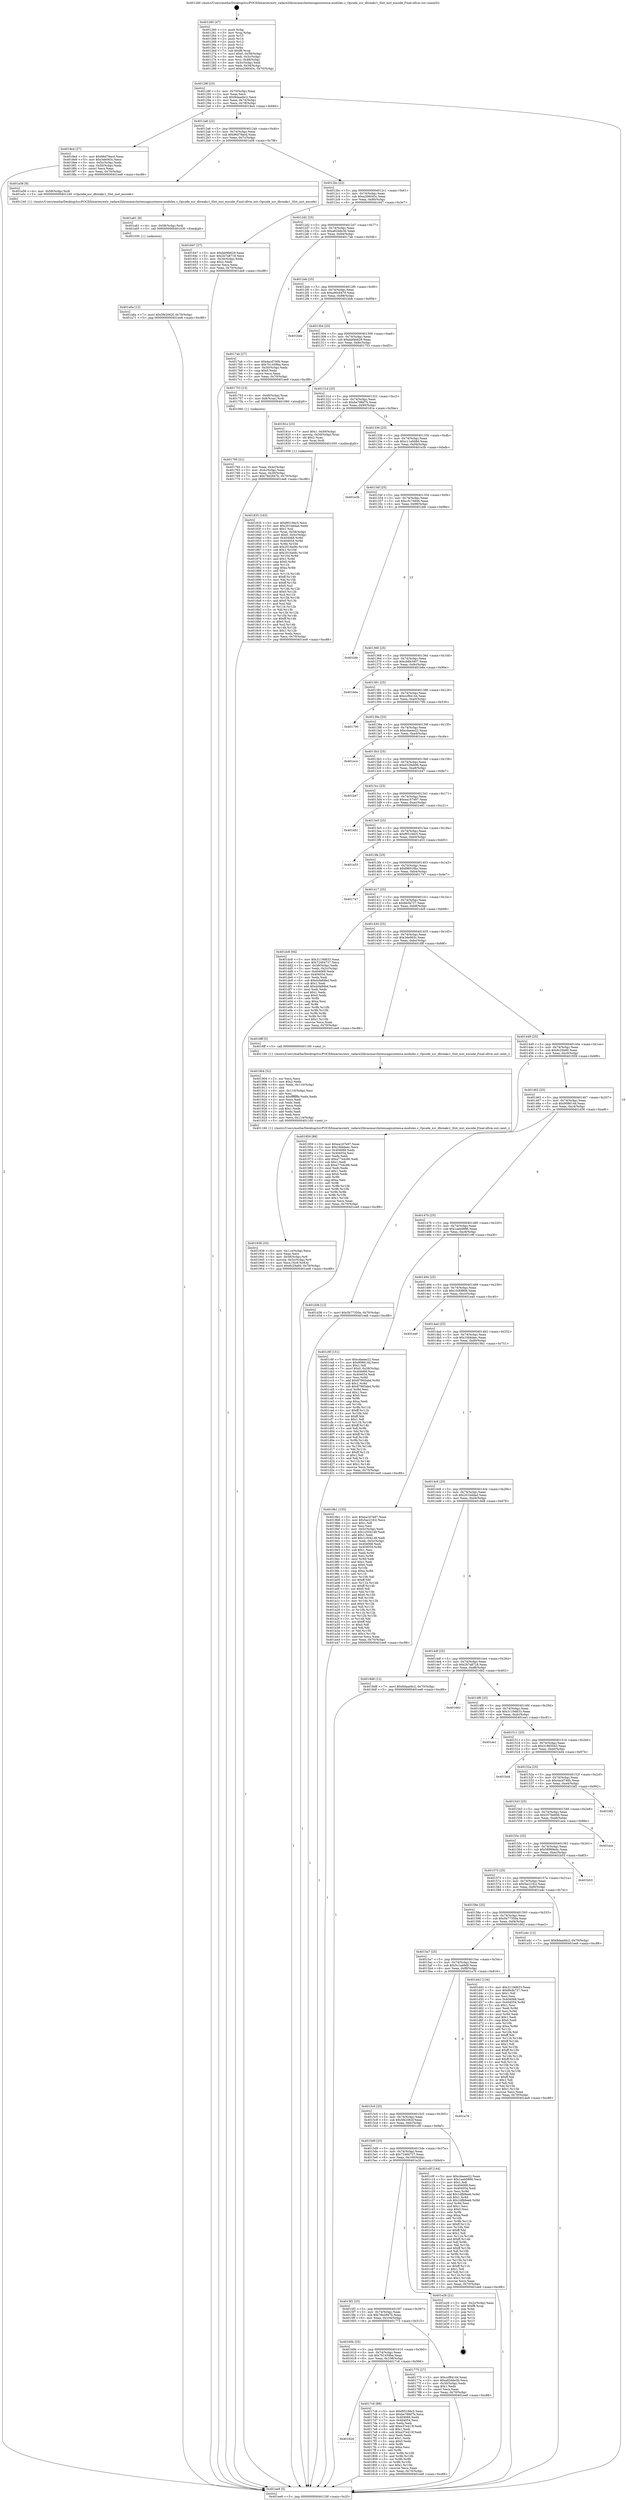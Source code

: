 digraph "0x401260" {
  label = "0x401260 (/mnt/c/Users/mathe/Desktop/tcc/POCII/binaries/extr_radare2librasmarchxtensagnuxtensa-modules.c_Opcode_xsr_dbreakc1_Slot_inst_encode_Final-ollvm.out::main(0))"
  labelloc = "t"
  node[shape=record]

  Entry [label="",width=0.3,height=0.3,shape=circle,fillcolor=black,style=filled]
  "0x40128f" [label="{
     0x40128f [23]\l
     | [instrs]\l
     &nbsp;&nbsp;0x40128f \<+3\>: mov -0x70(%rbp),%eax\l
     &nbsp;&nbsp;0x401292 \<+2\>: mov %eax,%ecx\l
     &nbsp;&nbsp;0x401294 \<+6\>: sub $0x8daad4c2,%ecx\l
     &nbsp;&nbsp;0x40129a \<+3\>: mov %eax,-0x74(%rbp)\l
     &nbsp;&nbsp;0x40129d \<+3\>: mov %ecx,-0x78(%rbp)\l
     &nbsp;&nbsp;0x4012a0 \<+6\>: je 00000000004018e4 \<main+0x684\>\l
  }"]
  "0x4018e4" [label="{
     0x4018e4 [27]\l
     | [instrs]\l
     &nbsp;&nbsp;0x4018e4 \<+5\>: mov $0x96d78acd,%eax\l
     &nbsp;&nbsp;0x4018e9 \<+5\>: mov $0x3de063c,%ecx\l
     &nbsp;&nbsp;0x4018ee \<+3\>: mov -0x5c(%rbp),%edx\l
     &nbsp;&nbsp;0x4018f1 \<+3\>: cmp -0x50(%rbp),%edx\l
     &nbsp;&nbsp;0x4018f4 \<+3\>: cmovl %ecx,%eax\l
     &nbsp;&nbsp;0x4018f7 \<+3\>: mov %eax,-0x70(%rbp)\l
     &nbsp;&nbsp;0x4018fa \<+5\>: jmp 0000000000401ee8 \<main+0xc88\>\l
  }"]
  "0x4012a6" [label="{
     0x4012a6 [22]\l
     | [instrs]\l
     &nbsp;&nbsp;0x4012a6 \<+5\>: jmp 00000000004012ab \<main+0x4b\>\l
     &nbsp;&nbsp;0x4012ab \<+3\>: mov -0x74(%rbp),%eax\l
     &nbsp;&nbsp;0x4012ae \<+5\>: sub $0x96d78acd,%eax\l
     &nbsp;&nbsp;0x4012b3 \<+3\>: mov %eax,-0x7c(%rbp)\l
     &nbsp;&nbsp;0x4012b6 \<+6\>: je 0000000000401a58 \<main+0x7f8\>\l
  }"]
  Exit [label="",width=0.3,height=0.3,shape=circle,fillcolor=black,style=filled,peripheries=2]
  "0x401a58" [label="{
     0x401a58 [9]\l
     | [instrs]\l
     &nbsp;&nbsp;0x401a58 \<+4\>: mov -0x58(%rbp),%rdi\l
     &nbsp;&nbsp;0x401a5c \<+5\>: call 0000000000401240 \<Opcode_xsr_dbreakc1_Slot_inst_encode\>\l
     | [calls]\l
     &nbsp;&nbsp;0x401240 \{1\} (/mnt/c/Users/mathe/Desktop/tcc/POCII/binaries/extr_radare2librasmarchxtensagnuxtensa-modules.c_Opcode_xsr_dbreakc1_Slot_inst_encode_Final-ollvm.out::Opcode_xsr_dbreakc1_Slot_inst_encode)\l
  }"]
  "0x4012bc" [label="{
     0x4012bc [22]\l
     | [instrs]\l
     &nbsp;&nbsp;0x4012bc \<+5\>: jmp 00000000004012c1 \<main+0x61\>\l
     &nbsp;&nbsp;0x4012c1 \<+3\>: mov -0x74(%rbp),%eax\l
     &nbsp;&nbsp;0x4012c4 \<+5\>: sub $0xa206043c,%eax\l
     &nbsp;&nbsp;0x4012c9 \<+3\>: mov %eax,-0x80(%rbp)\l
     &nbsp;&nbsp;0x4012cc \<+6\>: je 0000000000401647 \<main+0x3e7\>\l
  }"]
  "0x401a6a" [label="{
     0x401a6a [12]\l
     | [instrs]\l
     &nbsp;&nbsp;0x401a6a \<+7\>: movl $0x5fe2062f,-0x70(%rbp)\l
     &nbsp;&nbsp;0x401a71 \<+5\>: jmp 0000000000401ee8 \<main+0xc88\>\l
  }"]
  "0x401647" [label="{
     0x401647 [27]\l
     | [instrs]\l
     &nbsp;&nbsp;0x401647 \<+5\>: mov $0xbbf4b629,%eax\l
     &nbsp;&nbsp;0x40164c \<+5\>: mov $0x2b7a8718,%ecx\l
     &nbsp;&nbsp;0x401651 \<+3\>: mov -0x34(%rbp),%edx\l
     &nbsp;&nbsp;0x401654 \<+3\>: cmp $0x2,%edx\l
     &nbsp;&nbsp;0x401657 \<+3\>: cmovne %ecx,%eax\l
     &nbsp;&nbsp;0x40165a \<+3\>: mov %eax,-0x70(%rbp)\l
     &nbsp;&nbsp;0x40165d \<+5\>: jmp 0000000000401ee8 \<main+0xc88\>\l
  }"]
  "0x4012d2" [label="{
     0x4012d2 [25]\l
     | [instrs]\l
     &nbsp;&nbsp;0x4012d2 \<+5\>: jmp 00000000004012d7 \<main+0x77\>\l
     &nbsp;&nbsp;0x4012d7 \<+3\>: mov -0x74(%rbp),%eax\l
     &nbsp;&nbsp;0x4012da \<+5\>: sub $0xa82dde3b,%eax\l
     &nbsp;&nbsp;0x4012df \<+6\>: mov %eax,-0x84(%rbp)\l
     &nbsp;&nbsp;0x4012e5 \<+6\>: je 00000000004017ab \<main+0x54b\>\l
  }"]
  "0x401ee8" [label="{
     0x401ee8 [5]\l
     | [instrs]\l
     &nbsp;&nbsp;0x401ee8 \<+5\>: jmp 000000000040128f \<main+0x2f\>\l
  }"]
  "0x401260" [label="{
     0x401260 [47]\l
     | [instrs]\l
     &nbsp;&nbsp;0x401260 \<+1\>: push %rbp\l
     &nbsp;&nbsp;0x401261 \<+3\>: mov %rsp,%rbp\l
     &nbsp;&nbsp;0x401264 \<+2\>: push %r15\l
     &nbsp;&nbsp;0x401266 \<+2\>: push %r14\l
     &nbsp;&nbsp;0x401268 \<+2\>: push %r13\l
     &nbsp;&nbsp;0x40126a \<+2\>: push %r12\l
     &nbsp;&nbsp;0x40126c \<+1\>: push %rbx\l
     &nbsp;&nbsp;0x40126d \<+7\>: sub $0xf8,%rsp\l
     &nbsp;&nbsp;0x401274 \<+7\>: movl $0x0,-0x38(%rbp)\l
     &nbsp;&nbsp;0x40127b \<+3\>: mov %edi,-0x3c(%rbp)\l
     &nbsp;&nbsp;0x40127e \<+4\>: mov %rsi,-0x48(%rbp)\l
     &nbsp;&nbsp;0x401282 \<+3\>: mov -0x3c(%rbp),%edi\l
     &nbsp;&nbsp;0x401285 \<+3\>: mov %edi,-0x34(%rbp)\l
     &nbsp;&nbsp;0x401288 \<+7\>: movl $0xa206043c,-0x70(%rbp)\l
  }"]
  "0x401a61" [label="{
     0x401a61 [9]\l
     | [instrs]\l
     &nbsp;&nbsp;0x401a61 \<+4\>: mov -0x58(%rbp),%rdi\l
     &nbsp;&nbsp;0x401a65 \<+5\>: call 0000000000401030 \<free@plt\>\l
     | [calls]\l
     &nbsp;&nbsp;0x401030 \{1\} (unknown)\l
  }"]
  "0x4017ab" [label="{
     0x4017ab [27]\l
     | [instrs]\l
     &nbsp;&nbsp;0x4017ab \<+5\>: mov $0x4acd740b,%eax\l
     &nbsp;&nbsp;0x4017b0 \<+5\>: mov $0x7b1459ba,%ecx\l
     &nbsp;&nbsp;0x4017b5 \<+3\>: mov -0x30(%rbp),%edx\l
     &nbsp;&nbsp;0x4017b8 \<+3\>: cmp $0x0,%edx\l
     &nbsp;&nbsp;0x4017bb \<+3\>: cmove %ecx,%eax\l
     &nbsp;&nbsp;0x4017be \<+3\>: mov %eax,-0x70(%rbp)\l
     &nbsp;&nbsp;0x4017c1 \<+5\>: jmp 0000000000401ee8 \<main+0xc88\>\l
  }"]
  "0x4012eb" [label="{
     0x4012eb [25]\l
     | [instrs]\l
     &nbsp;&nbsp;0x4012eb \<+5\>: jmp 00000000004012f0 \<main+0x90\>\l
     &nbsp;&nbsp;0x4012f0 \<+3\>: mov -0x74(%rbp),%eax\l
     &nbsp;&nbsp;0x4012f3 \<+5\>: sub $0xa90c6479,%eax\l
     &nbsp;&nbsp;0x4012f8 \<+6\>: mov %eax,-0x88(%rbp)\l
     &nbsp;&nbsp;0x4012fe \<+6\>: je 0000000000401bbb \<main+0x95b\>\l
  }"]
  "0x401938" [label="{
     0x401938 [33]\l
     | [instrs]\l
     &nbsp;&nbsp;0x401938 \<+6\>: mov -0x114(%rbp),%ecx\l
     &nbsp;&nbsp;0x40193e \<+3\>: imul %eax,%ecx\l
     &nbsp;&nbsp;0x401941 \<+4\>: mov -0x58(%rbp),%r8\l
     &nbsp;&nbsp;0x401945 \<+4\>: movslq -0x5c(%rbp),%r9\l
     &nbsp;&nbsp;0x401949 \<+4\>: mov %ecx,(%r8,%r9,4)\l
     &nbsp;&nbsp;0x40194d \<+7\>: movl $0x6c29a60,-0x70(%rbp)\l
     &nbsp;&nbsp;0x401954 \<+5\>: jmp 0000000000401ee8 \<main+0xc88\>\l
  }"]
  "0x401bbb" [label="{
     0x401bbb\l
  }", style=dashed]
  "0x401304" [label="{
     0x401304 [25]\l
     | [instrs]\l
     &nbsp;&nbsp;0x401304 \<+5\>: jmp 0000000000401309 \<main+0xa9\>\l
     &nbsp;&nbsp;0x401309 \<+3\>: mov -0x74(%rbp),%eax\l
     &nbsp;&nbsp;0x40130c \<+5\>: sub $0xbbf4b629,%eax\l
     &nbsp;&nbsp;0x401311 \<+6\>: mov %eax,-0x8c(%rbp)\l
     &nbsp;&nbsp;0x401317 \<+6\>: je 0000000000401753 \<main+0x4f3\>\l
  }"]
  "0x401904" [label="{
     0x401904 [52]\l
     | [instrs]\l
     &nbsp;&nbsp;0x401904 \<+2\>: xor %ecx,%ecx\l
     &nbsp;&nbsp;0x401906 \<+5\>: mov $0x2,%edx\l
     &nbsp;&nbsp;0x40190b \<+6\>: mov %edx,-0x110(%rbp)\l
     &nbsp;&nbsp;0x401911 \<+1\>: cltd\l
     &nbsp;&nbsp;0x401912 \<+6\>: mov -0x110(%rbp),%esi\l
     &nbsp;&nbsp;0x401918 \<+2\>: idiv %esi\l
     &nbsp;&nbsp;0x40191a \<+6\>: imul $0xfffffffe,%edx,%edx\l
     &nbsp;&nbsp;0x401920 \<+2\>: mov %ecx,%edi\l
     &nbsp;&nbsp;0x401922 \<+2\>: sub %edx,%edi\l
     &nbsp;&nbsp;0x401924 \<+2\>: mov %ecx,%edx\l
     &nbsp;&nbsp;0x401926 \<+3\>: sub $0x1,%edx\l
     &nbsp;&nbsp;0x401929 \<+2\>: add %edx,%edi\l
     &nbsp;&nbsp;0x40192b \<+2\>: sub %edi,%ecx\l
     &nbsp;&nbsp;0x40192d \<+6\>: mov %ecx,-0x114(%rbp)\l
     &nbsp;&nbsp;0x401933 \<+5\>: call 0000000000401160 \<next_i\>\l
     | [calls]\l
     &nbsp;&nbsp;0x401160 \{1\} (/mnt/c/Users/mathe/Desktop/tcc/POCII/binaries/extr_radare2librasmarchxtensagnuxtensa-modules.c_Opcode_xsr_dbreakc1_Slot_inst_encode_Final-ollvm.out::next_i)\l
  }"]
  "0x401753" [label="{
     0x401753 [13]\l
     | [instrs]\l
     &nbsp;&nbsp;0x401753 \<+4\>: mov -0x48(%rbp),%rax\l
     &nbsp;&nbsp;0x401757 \<+4\>: mov 0x8(%rax),%rdi\l
     &nbsp;&nbsp;0x40175b \<+5\>: call 0000000000401060 \<atoi@plt\>\l
     | [calls]\l
     &nbsp;&nbsp;0x401060 \{1\} (unknown)\l
  }"]
  "0x40131d" [label="{
     0x40131d [25]\l
     | [instrs]\l
     &nbsp;&nbsp;0x40131d \<+5\>: jmp 0000000000401322 \<main+0xc2\>\l
     &nbsp;&nbsp;0x401322 \<+3\>: mov -0x74(%rbp),%eax\l
     &nbsp;&nbsp;0x401325 \<+5\>: sub $0xbe788d7b,%eax\l
     &nbsp;&nbsp;0x40132a \<+6\>: mov %eax,-0x90(%rbp)\l
     &nbsp;&nbsp;0x401330 \<+6\>: je 000000000040181e \<main+0x5be\>\l
  }"]
  "0x401760" [label="{
     0x401760 [21]\l
     | [instrs]\l
     &nbsp;&nbsp;0x401760 \<+3\>: mov %eax,-0x4c(%rbp)\l
     &nbsp;&nbsp;0x401763 \<+3\>: mov -0x4c(%rbp),%eax\l
     &nbsp;&nbsp;0x401766 \<+3\>: mov %eax,-0x30(%rbp)\l
     &nbsp;&nbsp;0x401769 \<+7\>: movl $0x78e2847b,-0x70(%rbp)\l
     &nbsp;&nbsp;0x401770 \<+5\>: jmp 0000000000401ee8 \<main+0xc88\>\l
  }"]
  "0x401835" [label="{
     0x401835 [163]\l
     | [instrs]\l
     &nbsp;&nbsp;0x401835 \<+5\>: mov $0xf9519dc5,%ecx\l
     &nbsp;&nbsp;0x40183a \<+5\>: mov $0x201bddad,%edx\l
     &nbsp;&nbsp;0x40183f \<+3\>: mov $0x1,%sil\l
     &nbsp;&nbsp;0x401842 \<+4\>: mov %rax,-0x58(%rbp)\l
     &nbsp;&nbsp;0x401846 \<+7\>: movl $0x0,-0x5c(%rbp)\l
     &nbsp;&nbsp;0x40184d \<+8\>: mov 0x404068,%r8d\l
     &nbsp;&nbsp;0x401855 \<+8\>: mov 0x404054,%r9d\l
     &nbsp;&nbsp;0x40185d \<+3\>: mov %r8d,%r10d\l
     &nbsp;&nbsp;0x401860 \<+7\>: add $0x2016a0fc,%r10d\l
     &nbsp;&nbsp;0x401867 \<+4\>: sub $0x1,%r10d\l
     &nbsp;&nbsp;0x40186b \<+7\>: sub $0x2016a0fc,%r10d\l
     &nbsp;&nbsp;0x401872 \<+4\>: imul %r10d,%r8d\l
     &nbsp;&nbsp;0x401876 \<+4\>: and $0x1,%r8d\l
     &nbsp;&nbsp;0x40187a \<+4\>: cmp $0x0,%r8d\l
     &nbsp;&nbsp;0x40187e \<+4\>: sete %r11b\l
     &nbsp;&nbsp;0x401882 \<+4\>: cmp $0xa,%r9d\l
     &nbsp;&nbsp;0x401886 \<+3\>: setl %bl\l
     &nbsp;&nbsp;0x401889 \<+3\>: mov %r11b,%r14b\l
     &nbsp;&nbsp;0x40188c \<+4\>: xor $0xff,%r14b\l
     &nbsp;&nbsp;0x401890 \<+3\>: mov %bl,%r15b\l
     &nbsp;&nbsp;0x401893 \<+4\>: xor $0xff,%r15b\l
     &nbsp;&nbsp;0x401897 \<+4\>: xor $0x0,%sil\l
     &nbsp;&nbsp;0x40189b \<+3\>: mov %r14b,%r12b\l
     &nbsp;&nbsp;0x40189e \<+4\>: and $0x0,%r12b\l
     &nbsp;&nbsp;0x4018a2 \<+3\>: and %sil,%r11b\l
     &nbsp;&nbsp;0x4018a5 \<+3\>: mov %r15b,%r13b\l
     &nbsp;&nbsp;0x4018a8 \<+4\>: and $0x0,%r13b\l
     &nbsp;&nbsp;0x4018ac \<+3\>: and %sil,%bl\l
     &nbsp;&nbsp;0x4018af \<+3\>: or %r11b,%r12b\l
     &nbsp;&nbsp;0x4018b2 \<+3\>: or %bl,%r13b\l
     &nbsp;&nbsp;0x4018b5 \<+3\>: xor %r13b,%r12b\l
     &nbsp;&nbsp;0x4018b8 \<+3\>: or %r15b,%r14b\l
     &nbsp;&nbsp;0x4018bb \<+4\>: xor $0xff,%r14b\l
     &nbsp;&nbsp;0x4018bf \<+4\>: or $0x0,%sil\l
     &nbsp;&nbsp;0x4018c3 \<+3\>: and %sil,%r14b\l
     &nbsp;&nbsp;0x4018c6 \<+3\>: or %r14b,%r12b\l
     &nbsp;&nbsp;0x4018c9 \<+4\>: test $0x1,%r12b\l
     &nbsp;&nbsp;0x4018cd \<+3\>: cmovne %edx,%ecx\l
     &nbsp;&nbsp;0x4018d0 \<+3\>: mov %ecx,-0x70(%rbp)\l
     &nbsp;&nbsp;0x4018d3 \<+5\>: jmp 0000000000401ee8 \<main+0xc88\>\l
  }"]
  "0x40181e" [label="{
     0x40181e [23]\l
     | [instrs]\l
     &nbsp;&nbsp;0x40181e \<+7\>: movl $0x1,-0x50(%rbp)\l
     &nbsp;&nbsp;0x401825 \<+4\>: movslq -0x50(%rbp),%rax\l
     &nbsp;&nbsp;0x401829 \<+4\>: shl $0x2,%rax\l
     &nbsp;&nbsp;0x40182d \<+3\>: mov %rax,%rdi\l
     &nbsp;&nbsp;0x401830 \<+5\>: call 0000000000401050 \<malloc@plt\>\l
     | [calls]\l
     &nbsp;&nbsp;0x401050 \{1\} (unknown)\l
  }"]
  "0x401336" [label="{
     0x401336 [25]\l
     | [instrs]\l
     &nbsp;&nbsp;0x401336 \<+5\>: jmp 000000000040133b \<main+0xdb\>\l
     &nbsp;&nbsp;0x40133b \<+3\>: mov -0x74(%rbp),%eax\l
     &nbsp;&nbsp;0x40133e \<+5\>: sub $0xc11a948d,%eax\l
     &nbsp;&nbsp;0x401343 \<+6\>: mov %eax,-0x94(%rbp)\l
     &nbsp;&nbsp;0x401349 \<+6\>: je 0000000000401e3b \<main+0xbdb\>\l
  }"]
  "0x401624" [label="{
     0x401624\l
  }", style=dashed]
  "0x401e3b" [label="{
     0x401e3b\l
  }", style=dashed]
  "0x40134f" [label="{
     0x40134f [25]\l
     | [instrs]\l
     &nbsp;&nbsp;0x40134f \<+5\>: jmp 0000000000401354 \<main+0xf4\>\l
     &nbsp;&nbsp;0x401354 \<+3\>: mov -0x74(%rbp),%eax\l
     &nbsp;&nbsp;0x401357 \<+5\>: sub $0xc5c74646,%eax\l
     &nbsp;&nbsp;0x40135c \<+6\>: mov %eax,-0x98(%rbp)\l
     &nbsp;&nbsp;0x401362 \<+6\>: je 0000000000401bfe \<main+0x99e\>\l
  }"]
  "0x4017c6" [label="{
     0x4017c6 [88]\l
     | [instrs]\l
     &nbsp;&nbsp;0x4017c6 \<+5\>: mov $0xf9519dc5,%eax\l
     &nbsp;&nbsp;0x4017cb \<+5\>: mov $0xbe788d7b,%ecx\l
     &nbsp;&nbsp;0x4017d0 \<+7\>: mov 0x404068,%edx\l
     &nbsp;&nbsp;0x4017d7 \<+7\>: mov 0x404054,%esi\l
     &nbsp;&nbsp;0x4017de \<+2\>: mov %edx,%edi\l
     &nbsp;&nbsp;0x4017e0 \<+6\>: add $0xe37e413f,%edi\l
     &nbsp;&nbsp;0x4017e6 \<+3\>: sub $0x1,%edi\l
     &nbsp;&nbsp;0x4017e9 \<+6\>: sub $0xe37e413f,%edi\l
     &nbsp;&nbsp;0x4017ef \<+3\>: imul %edi,%edx\l
     &nbsp;&nbsp;0x4017f2 \<+3\>: and $0x1,%edx\l
     &nbsp;&nbsp;0x4017f5 \<+3\>: cmp $0x0,%edx\l
     &nbsp;&nbsp;0x4017f8 \<+4\>: sete %r8b\l
     &nbsp;&nbsp;0x4017fc \<+3\>: cmp $0xa,%esi\l
     &nbsp;&nbsp;0x4017ff \<+4\>: setl %r9b\l
     &nbsp;&nbsp;0x401803 \<+3\>: mov %r8b,%r10b\l
     &nbsp;&nbsp;0x401806 \<+3\>: and %r9b,%r10b\l
     &nbsp;&nbsp;0x401809 \<+3\>: xor %r9b,%r8b\l
     &nbsp;&nbsp;0x40180c \<+3\>: or %r8b,%r10b\l
     &nbsp;&nbsp;0x40180f \<+4\>: test $0x1,%r10b\l
     &nbsp;&nbsp;0x401813 \<+3\>: cmovne %ecx,%eax\l
     &nbsp;&nbsp;0x401816 \<+3\>: mov %eax,-0x70(%rbp)\l
     &nbsp;&nbsp;0x401819 \<+5\>: jmp 0000000000401ee8 \<main+0xc88\>\l
  }"]
  "0x401bfe" [label="{
     0x401bfe\l
  }", style=dashed]
  "0x401368" [label="{
     0x401368 [25]\l
     | [instrs]\l
     &nbsp;&nbsp;0x401368 \<+5\>: jmp 000000000040136d \<main+0x10d\>\l
     &nbsp;&nbsp;0x40136d \<+3\>: mov -0x74(%rbp),%eax\l
     &nbsp;&nbsp;0x401370 \<+5\>: sub $0xcb6b3407,%eax\l
     &nbsp;&nbsp;0x401375 \<+6\>: mov %eax,-0x9c(%rbp)\l
     &nbsp;&nbsp;0x40137b \<+6\>: je 0000000000401b6e \<main+0x90e\>\l
  }"]
  "0x40160b" [label="{
     0x40160b [25]\l
     | [instrs]\l
     &nbsp;&nbsp;0x40160b \<+5\>: jmp 0000000000401610 \<main+0x3b0\>\l
     &nbsp;&nbsp;0x401610 \<+3\>: mov -0x74(%rbp),%eax\l
     &nbsp;&nbsp;0x401613 \<+5\>: sub $0x7b1459ba,%eax\l
     &nbsp;&nbsp;0x401618 \<+6\>: mov %eax,-0x108(%rbp)\l
     &nbsp;&nbsp;0x40161e \<+6\>: je 00000000004017c6 \<main+0x566\>\l
  }"]
  "0x401b6e" [label="{
     0x401b6e\l
  }", style=dashed]
  "0x401381" [label="{
     0x401381 [25]\l
     | [instrs]\l
     &nbsp;&nbsp;0x401381 \<+5\>: jmp 0000000000401386 \<main+0x126\>\l
     &nbsp;&nbsp;0x401386 \<+3\>: mov -0x74(%rbp),%eax\l
     &nbsp;&nbsp;0x401389 \<+5\>: sub $0xccf84144,%eax\l
     &nbsp;&nbsp;0x40138e \<+6\>: mov %eax,-0xa0(%rbp)\l
     &nbsp;&nbsp;0x401394 \<+6\>: je 0000000000401790 \<main+0x530\>\l
  }"]
  "0x401775" [label="{
     0x401775 [27]\l
     | [instrs]\l
     &nbsp;&nbsp;0x401775 \<+5\>: mov $0xccf84144,%eax\l
     &nbsp;&nbsp;0x40177a \<+5\>: mov $0xa82dde3b,%ecx\l
     &nbsp;&nbsp;0x40177f \<+3\>: mov -0x30(%rbp),%edx\l
     &nbsp;&nbsp;0x401782 \<+3\>: cmp $0x1,%edx\l
     &nbsp;&nbsp;0x401785 \<+3\>: cmovl %ecx,%eax\l
     &nbsp;&nbsp;0x401788 \<+3\>: mov %eax,-0x70(%rbp)\l
     &nbsp;&nbsp;0x40178b \<+5\>: jmp 0000000000401ee8 \<main+0xc88\>\l
  }"]
  "0x401790" [label="{
     0x401790\l
  }", style=dashed]
  "0x40139a" [label="{
     0x40139a [25]\l
     | [instrs]\l
     &nbsp;&nbsp;0x40139a \<+5\>: jmp 000000000040139f \<main+0x13f\>\l
     &nbsp;&nbsp;0x40139f \<+3\>: mov -0x74(%rbp),%eax\l
     &nbsp;&nbsp;0x4013a2 \<+5\>: sub $0xcdaeee22,%eax\l
     &nbsp;&nbsp;0x4013a7 \<+6\>: mov %eax,-0xa4(%rbp)\l
     &nbsp;&nbsp;0x4013ad \<+6\>: je 0000000000401ece \<main+0xc6e\>\l
  }"]
  "0x4015f2" [label="{
     0x4015f2 [25]\l
     | [instrs]\l
     &nbsp;&nbsp;0x4015f2 \<+5\>: jmp 00000000004015f7 \<main+0x397\>\l
     &nbsp;&nbsp;0x4015f7 \<+3\>: mov -0x74(%rbp),%eax\l
     &nbsp;&nbsp;0x4015fa \<+5\>: sub $0x78e2847b,%eax\l
     &nbsp;&nbsp;0x4015ff \<+6\>: mov %eax,-0x104(%rbp)\l
     &nbsp;&nbsp;0x401605 \<+6\>: je 0000000000401775 \<main+0x515\>\l
  }"]
  "0x401ece" [label="{
     0x401ece\l
  }", style=dashed]
  "0x4013b3" [label="{
     0x4013b3 [25]\l
     | [instrs]\l
     &nbsp;&nbsp;0x4013b3 \<+5\>: jmp 00000000004013b8 \<main+0x158\>\l
     &nbsp;&nbsp;0x4013b8 \<+3\>: mov -0x74(%rbp),%eax\l
     &nbsp;&nbsp;0x4013bb \<+5\>: sub $0xd320eb06,%eax\l
     &nbsp;&nbsp;0x4013c0 \<+6\>: mov %eax,-0xa8(%rbp)\l
     &nbsp;&nbsp;0x4013c6 \<+6\>: je 0000000000401b47 \<main+0x8e7\>\l
  }"]
  "0x401e26" [label="{
     0x401e26 [21]\l
     | [instrs]\l
     &nbsp;&nbsp;0x401e26 \<+3\>: mov -0x2c(%rbp),%eax\l
     &nbsp;&nbsp;0x401e29 \<+7\>: add $0xf8,%rsp\l
     &nbsp;&nbsp;0x401e30 \<+1\>: pop %rbx\l
     &nbsp;&nbsp;0x401e31 \<+2\>: pop %r12\l
     &nbsp;&nbsp;0x401e33 \<+2\>: pop %r13\l
     &nbsp;&nbsp;0x401e35 \<+2\>: pop %r14\l
     &nbsp;&nbsp;0x401e37 \<+2\>: pop %r15\l
     &nbsp;&nbsp;0x401e39 \<+1\>: pop %rbp\l
     &nbsp;&nbsp;0x401e3a \<+1\>: ret\l
  }"]
  "0x401b47" [label="{
     0x401b47\l
  }", style=dashed]
  "0x4013cc" [label="{
     0x4013cc [25]\l
     | [instrs]\l
     &nbsp;&nbsp;0x4013cc \<+5\>: jmp 00000000004013d1 \<main+0x171\>\l
     &nbsp;&nbsp;0x4013d1 \<+3\>: mov -0x74(%rbp),%eax\l
     &nbsp;&nbsp;0x4013d4 \<+5\>: sub $0xea167e97,%eax\l
     &nbsp;&nbsp;0x4013d9 \<+6\>: mov %eax,-0xac(%rbp)\l
     &nbsp;&nbsp;0x4013df \<+6\>: je 0000000000401e81 \<main+0xc21\>\l
  }"]
  "0x4015d9" [label="{
     0x4015d9 [25]\l
     | [instrs]\l
     &nbsp;&nbsp;0x4015d9 \<+5\>: jmp 00000000004015de \<main+0x37e\>\l
     &nbsp;&nbsp;0x4015de \<+3\>: mov -0x74(%rbp),%eax\l
     &nbsp;&nbsp;0x4015e1 \<+5\>: sub $0x72464737,%eax\l
     &nbsp;&nbsp;0x4015e6 \<+6\>: mov %eax,-0x100(%rbp)\l
     &nbsp;&nbsp;0x4015ec \<+6\>: je 0000000000401e26 \<main+0xbc6\>\l
  }"]
  "0x401e81" [label="{
     0x401e81\l
  }", style=dashed]
  "0x4013e5" [label="{
     0x4013e5 [25]\l
     | [instrs]\l
     &nbsp;&nbsp;0x4013e5 \<+5\>: jmp 00000000004013ea \<main+0x18a\>\l
     &nbsp;&nbsp;0x4013ea \<+3\>: mov -0x74(%rbp),%eax\l
     &nbsp;&nbsp;0x4013ed \<+5\>: sub $0xf9519dc5,%eax\l
     &nbsp;&nbsp;0x4013f2 \<+6\>: mov %eax,-0xb0(%rbp)\l
     &nbsp;&nbsp;0x4013f8 \<+6\>: je 0000000000401e53 \<main+0xbf3\>\l
  }"]
  "0x401c0f" [label="{
     0x401c0f [144]\l
     | [instrs]\l
     &nbsp;&nbsp;0x401c0f \<+5\>: mov $0xcdaeee22,%eax\l
     &nbsp;&nbsp;0x401c14 \<+5\>: mov $0x1aeb0886,%ecx\l
     &nbsp;&nbsp;0x401c19 \<+2\>: mov $0x1,%dl\l
     &nbsp;&nbsp;0x401c1b \<+7\>: mov 0x404068,%esi\l
     &nbsp;&nbsp;0x401c22 \<+7\>: mov 0x404054,%edi\l
     &nbsp;&nbsp;0x401c29 \<+3\>: mov %esi,%r8d\l
     &nbsp;&nbsp;0x401c2c \<+7\>: add $0x1dfb9ee6,%r8d\l
     &nbsp;&nbsp;0x401c33 \<+4\>: sub $0x1,%r8d\l
     &nbsp;&nbsp;0x401c37 \<+7\>: sub $0x1dfb9ee6,%r8d\l
     &nbsp;&nbsp;0x401c3e \<+4\>: imul %r8d,%esi\l
     &nbsp;&nbsp;0x401c42 \<+3\>: and $0x1,%esi\l
     &nbsp;&nbsp;0x401c45 \<+3\>: cmp $0x0,%esi\l
     &nbsp;&nbsp;0x401c48 \<+4\>: sete %r9b\l
     &nbsp;&nbsp;0x401c4c \<+3\>: cmp $0xa,%edi\l
     &nbsp;&nbsp;0x401c4f \<+4\>: setl %r10b\l
     &nbsp;&nbsp;0x401c53 \<+3\>: mov %r9b,%r11b\l
     &nbsp;&nbsp;0x401c56 \<+4\>: xor $0xff,%r11b\l
     &nbsp;&nbsp;0x401c5a \<+3\>: mov %r10b,%bl\l
     &nbsp;&nbsp;0x401c5d \<+3\>: xor $0xff,%bl\l
     &nbsp;&nbsp;0x401c60 \<+3\>: xor $0x1,%dl\l
     &nbsp;&nbsp;0x401c63 \<+3\>: mov %r11b,%r14b\l
     &nbsp;&nbsp;0x401c66 \<+4\>: and $0xff,%r14b\l
     &nbsp;&nbsp;0x401c6a \<+3\>: and %dl,%r9b\l
     &nbsp;&nbsp;0x401c6d \<+3\>: mov %bl,%r15b\l
     &nbsp;&nbsp;0x401c70 \<+4\>: and $0xff,%r15b\l
     &nbsp;&nbsp;0x401c74 \<+3\>: and %dl,%r10b\l
     &nbsp;&nbsp;0x401c77 \<+3\>: or %r9b,%r14b\l
     &nbsp;&nbsp;0x401c7a \<+3\>: or %r10b,%r15b\l
     &nbsp;&nbsp;0x401c7d \<+3\>: xor %r15b,%r14b\l
     &nbsp;&nbsp;0x401c80 \<+3\>: or %bl,%r11b\l
     &nbsp;&nbsp;0x401c83 \<+4\>: xor $0xff,%r11b\l
     &nbsp;&nbsp;0x401c87 \<+3\>: or $0x1,%dl\l
     &nbsp;&nbsp;0x401c8a \<+3\>: and %dl,%r11b\l
     &nbsp;&nbsp;0x401c8d \<+3\>: or %r11b,%r14b\l
     &nbsp;&nbsp;0x401c90 \<+4\>: test $0x1,%r14b\l
     &nbsp;&nbsp;0x401c94 \<+3\>: cmovne %ecx,%eax\l
     &nbsp;&nbsp;0x401c97 \<+3\>: mov %eax,-0x70(%rbp)\l
     &nbsp;&nbsp;0x401c9a \<+5\>: jmp 0000000000401ee8 \<main+0xc88\>\l
  }"]
  "0x401e53" [label="{
     0x401e53\l
  }", style=dashed]
  "0x4013fe" [label="{
     0x4013fe [25]\l
     | [instrs]\l
     &nbsp;&nbsp;0x4013fe \<+5\>: jmp 0000000000401403 \<main+0x1a3\>\l
     &nbsp;&nbsp;0x401403 \<+3\>: mov -0x74(%rbp),%eax\l
     &nbsp;&nbsp;0x401406 \<+5\>: sub $0xf96018bc,%eax\l
     &nbsp;&nbsp;0x40140b \<+6\>: mov %eax,-0xb4(%rbp)\l
     &nbsp;&nbsp;0x401411 \<+6\>: je 0000000000401747 \<main+0x4e7\>\l
  }"]
  "0x4015c0" [label="{
     0x4015c0 [25]\l
     | [instrs]\l
     &nbsp;&nbsp;0x4015c0 \<+5\>: jmp 00000000004015c5 \<main+0x365\>\l
     &nbsp;&nbsp;0x4015c5 \<+3\>: mov -0x74(%rbp),%eax\l
     &nbsp;&nbsp;0x4015c8 \<+5\>: sub $0x5fe2062f,%eax\l
     &nbsp;&nbsp;0x4015cd \<+6\>: mov %eax,-0xfc(%rbp)\l
     &nbsp;&nbsp;0x4015d3 \<+6\>: je 0000000000401c0f \<main+0x9af\>\l
  }"]
  "0x401747" [label="{
     0x401747\l
  }", style=dashed]
  "0x401417" [label="{
     0x401417 [25]\l
     | [instrs]\l
     &nbsp;&nbsp;0x401417 \<+5\>: jmp 000000000040141c \<main+0x1bc\>\l
     &nbsp;&nbsp;0x40141c \<+3\>: mov -0x74(%rbp),%eax\l
     &nbsp;&nbsp;0x40141f \<+5\>: sub $0xfdcfa727,%eax\l
     &nbsp;&nbsp;0x401424 \<+6\>: mov %eax,-0xb8(%rbp)\l
     &nbsp;&nbsp;0x40142a \<+6\>: je 0000000000401dc8 \<main+0xb68\>\l
  }"]
  "0x401a76" [label="{
     0x401a76\l
  }", style=dashed]
  "0x401dc8" [label="{
     0x401dc8 [94]\l
     | [instrs]\l
     &nbsp;&nbsp;0x401dc8 \<+5\>: mov $0x3119d633,%eax\l
     &nbsp;&nbsp;0x401dcd \<+5\>: mov $0x72464737,%ecx\l
     &nbsp;&nbsp;0x401dd2 \<+3\>: mov -0x38(%rbp),%edx\l
     &nbsp;&nbsp;0x401dd5 \<+3\>: mov %edx,-0x2c(%rbp)\l
     &nbsp;&nbsp;0x401dd8 \<+7\>: mov 0x404068,%edx\l
     &nbsp;&nbsp;0x401ddf \<+7\>: mov 0x404054,%esi\l
     &nbsp;&nbsp;0x401de6 \<+2\>: mov %edx,%edi\l
     &nbsp;&nbsp;0x401de8 \<+6\>: sub $0xdcfa84bd,%edi\l
     &nbsp;&nbsp;0x401dee \<+3\>: sub $0x1,%edi\l
     &nbsp;&nbsp;0x401df1 \<+6\>: add $0xdcfa84bd,%edi\l
     &nbsp;&nbsp;0x401df7 \<+3\>: imul %edi,%edx\l
     &nbsp;&nbsp;0x401dfa \<+3\>: and $0x1,%edx\l
     &nbsp;&nbsp;0x401dfd \<+3\>: cmp $0x0,%edx\l
     &nbsp;&nbsp;0x401e00 \<+4\>: sete %r8b\l
     &nbsp;&nbsp;0x401e04 \<+3\>: cmp $0xa,%esi\l
     &nbsp;&nbsp;0x401e07 \<+4\>: setl %r9b\l
     &nbsp;&nbsp;0x401e0b \<+3\>: mov %r8b,%r10b\l
     &nbsp;&nbsp;0x401e0e \<+3\>: and %r9b,%r10b\l
     &nbsp;&nbsp;0x401e11 \<+3\>: xor %r9b,%r8b\l
     &nbsp;&nbsp;0x401e14 \<+3\>: or %r8b,%r10b\l
     &nbsp;&nbsp;0x401e17 \<+4\>: test $0x1,%r10b\l
     &nbsp;&nbsp;0x401e1b \<+3\>: cmovne %ecx,%eax\l
     &nbsp;&nbsp;0x401e1e \<+3\>: mov %eax,-0x70(%rbp)\l
     &nbsp;&nbsp;0x401e21 \<+5\>: jmp 0000000000401ee8 \<main+0xc88\>\l
  }"]
  "0x401430" [label="{
     0x401430 [25]\l
     | [instrs]\l
     &nbsp;&nbsp;0x401430 \<+5\>: jmp 0000000000401435 \<main+0x1d5\>\l
     &nbsp;&nbsp;0x401435 \<+3\>: mov -0x74(%rbp),%eax\l
     &nbsp;&nbsp;0x401438 \<+5\>: sub $0x3de063c,%eax\l
     &nbsp;&nbsp;0x40143d \<+6\>: mov %eax,-0xbc(%rbp)\l
     &nbsp;&nbsp;0x401443 \<+6\>: je 00000000004018ff \<main+0x69f\>\l
  }"]
  "0x4015a7" [label="{
     0x4015a7 [25]\l
     | [instrs]\l
     &nbsp;&nbsp;0x4015a7 \<+5\>: jmp 00000000004015ac \<main+0x34c\>\l
     &nbsp;&nbsp;0x4015ac \<+3\>: mov -0x74(%rbp),%eax\l
     &nbsp;&nbsp;0x4015af \<+5\>: sub $0x5c1ae8d9,%eax\l
     &nbsp;&nbsp;0x4015b4 \<+6\>: mov %eax,-0xf8(%rbp)\l
     &nbsp;&nbsp;0x4015ba \<+6\>: je 0000000000401a76 \<main+0x816\>\l
  }"]
  "0x4018ff" [label="{
     0x4018ff [5]\l
     | [instrs]\l
     &nbsp;&nbsp;0x4018ff \<+5\>: call 0000000000401160 \<next_i\>\l
     | [calls]\l
     &nbsp;&nbsp;0x401160 \{1\} (/mnt/c/Users/mathe/Desktop/tcc/POCII/binaries/extr_radare2librasmarchxtensagnuxtensa-modules.c_Opcode_xsr_dbreakc1_Slot_inst_encode_Final-ollvm.out::next_i)\l
  }"]
  "0x401449" [label="{
     0x401449 [25]\l
     | [instrs]\l
     &nbsp;&nbsp;0x401449 \<+5\>: jmp 000000000040144e \<main+0x1ee\>\l
     &nbsp;&nbsp;0x40144e \<+3\>: mov -0x74(%rbp),%eax\l
     &nbsp;&nbsp;0x401451 \<+5\>: sub $0x6c29a60,%eax\l
     &nbsp;&nbsp;0x401456 \<+6\>: mov %eax,-0xc0(%rbp)\l
     &nbsp;&nbsp;0x40145c \<+6\>: je 0000000000401959 \<main+0x6f9\>\l
  }"]
  "0x401d42" [label="{
     0x401d42 [134]\l
     | [instrs]\l
     &nbsp;&nbsp;0x401d42 \<+5\>: mov $0x3119d633,%eax\l
     &nbsp;&nbsp;0x401d47 \<+5\>: mov $0xfdcfa727,%ecx\l
     &nbsp;&nbsp;0x401d4c \<+2\>: mov $0x1,%dl\l
     &nbsp;&nbsp;0x401d4e \<+2\>: xor %esi,%esi\l
     &nbsp;&nbsp;0x401d50 \<+7\>: mov 0x404068,%edi\l
     &nbsp;&nbsp;0x401d57 \<+8\>: mov 0x404054,%r8d\l
     &nbsp;&nbsp;0x401d5f \<+3\>: sub $0x1,%esi\l
     &nbsp;&nbsp;0x401d62 \<+3\>: mov %edi,%r9d\l
     &nbsp;&nbsp;0x401d65 \<+3\>: add %esi,%r9d\l
     &nbsp;&nbsp;0x401d68 \<+4\>: imul %r9d,%edi\l
     &nbsp;&nbsp;0x401d6c \<+3\>: and $0x1,%edi\l
     &nbsp;&nbsp;0x401d6f \<+3\>: cmp $0x0,%edi\l
     &nbsp;&nbsp;0x401d72 \<+4\>: sete %r10b\l
     &nbsp;&nbsp;0x401d76 \<+4\>: cmp $0xa,%r8d\l
     &nbsp;&nbsp;0x401d7a \<+4\>: setl %r11b\l
     &nbsp;&nbsp;0x401d7e \<+3\>: mov %r10b,%bl\l
     &nbsp;&nbsp;0x401d81 \<+3\>: xor $0xff,%bl\l
     &nbsp;&nbsp;0x401d84 \<+3\>: mov %r11b,%r14b\l
     &nbsp;&nbsp;0x401d87 \<+4\>: xor $0xff,%r14b\l
     &nbsp;&nbsp;0x401d8b \<+3\>: xor $0x1,%dl\l
     &nbsp;&nbsp;0x401d8e \<+3\>: mov %bl,%r15b\l
     &nbsp;&nbsp;0x401d91 \<+4\>: and $0xff,%r15b\l
     &nbsp;&nbsp;0x401d95 \<+3\>: and %dl,%r10b\l
     &nbsp;&nbsp;0x401d98 \<+3\>: mov %r14b,%r12b\l
     &nbsp;&nbsp;0x401d9b \<+4\>: and $0xff,%r12b\l
     &nbsp;&nbsp;0x401d9f \<+3\>: and %dl,%r11b\l
     &nbsp;&nbsp;0x401da2 \<+3\>: or %r10b,%r15b\l
     &nbsp;&nbsp;0x401da5 \<+3\>: or %r11b,%r12b\l
     &nbsp;&nbsp;0x401da8 \<+3\>: xor %r12b,%r15b\l
     &nbsp;&nbsp;0x401dab \<+3\>: or %r14b,%bl\l
     &nbsp;&nbsp;0x401dae \<+3\>: xor $0xff,%bl\l
     &nbsp;&nbsp;0x401db1 \<+3\>: or $0x1,%dl\l
     &nbsp;&nbsp;0x401db4 \<+2\>: and %dl,%bl\l
     &nbsp;&nbsp;0x401db6 \<+3\>: or %bl,%r15b\l
     &nbsp;&nbsp;0x401db9 \<+4\>: test $0x1,%r15b\l
     &nbsp;&nbsp;0x401dbd \<+3\>: cmovne %ecx,%eax\l
     &nbsp;&nbsp;0x401dc0 \<+3\>: mov %eax,-0x70(%rbp)\l
     &nbsp;&nbsp;0x401dc3 \<+5\>: jmp 0000000000401ee8 \<main+0xc88\>\l
  }"]
  "0x401959" [label="{
     0x401959 [88]\l
     | [instrs]\l
     &nbsp;&nbsp;0x401959 \<+5\>: mov $0xea167e97,%eax\l
     &nbsp;&nbsp;0x40195e \<+5\>: mov $0x1fdddaec,%ecx\l
     &nbsp;&nbsp;0x401963 \<+7\>: mov 0x404068,%edx\l
     &nbsp;&nbsp;0x40196a \<+7\>: mov 0x404054,%esi\l
     &nbsp;&nbsp;0x401971 \<+2\>: mov %edx,%edi\l
     &nbsp;&nbsp;0x401973 \<+6\>: add $0xa77e4c86,%edi\l
     &nbsp;&nbsp;0x401979 \<+3\>: sub $0x1,%edi\l
     &nbsp;&nbsp;0x40197c \<+6\>: sub $0xa77e4c86,%edi\l
     &nbsp;&nbsp;0x401982 \<+3\>: imul %edi,%edx\l
     &nbsp;&nbsp;0x401985 \<+3\>: and $0x1,%edx\l
     &nbsp;&nbsp;0x401988 \<+3\>: cmp $0x0,%edx\l
     &nbsp;&nbsp;0x40198b \<+4\>: sete %r8b\l
     &nbsp;&nbsp;0x40198f \<+3\>: cmp $0xa,%esi\l
     &nbsp;&nbsp;0x401992 \<+4\>: setl %r9b\l
     &nbsp;&nbsp;0x401996 \<+3\>: mov %r8b,%r10b\l
     &nbsp;&nbsp;0x401999 \<+3\>: and %r9b,%r10b\l
     &nbsp;&nbsp;0x40199c \<+3\>: xor %r9b,%r8b\l
     &nbsp;&nbsp;0x40199f \<+3\>: or %r8b,%r10b\l
     &nbsp;&nbsp;0x4019a2 \<+4\>: test $0x1,%r10b\l
     &nbsp;&nbsp;0x4019a6 \<+3\>: cmovne %ecx,%eax\l
     &nbsp;&nbsp;0x4019a9 \<+3\>: mov %eax,-0x70(%rbp)\l
     &nbsp;&nbsp;0x4019ac \<+5\>: jmp 0000000000401ee8 \<main+0xc88\>\l
  }"]
  "0x401462" [label="{
     0x401462 [25]\l
     | [instrs]\l
     &nbsp;&nbsp;0x401462 \<+5\>: jmp 0000000000401467 \<main+0x207\>\l
     &nbsp;&nbsp;0x401467 \<+3\>: mov -0x74(%rbp),%eax\l
     &nbsp;&nbsp;0x40146a \<+5\>: sub $0x908614d,%eax\l
     &nbsp;&nbsp;0x40146f \<+6\>: mov %eax,-0xc4(%rbp)\l
     &nbsp;&nbsp;0x401475 \<+6\>: je 0000000000401d36 \<main+0xad6\>\l
  }"]
  "0x40158e" [label="{
     0x40158e [25]\l
     | [instrs]\l
     &nbsp;&nbsp;0x40158e \<+5\>: jmp 0000000000401593 \<main+0x333\>\l
     &nbsp;&nbsp;0x401593 \<+3\>: mov -0x74(%rbp),%eax\l
     &nbsp;&nbsp;0x401596 \<+5\>: sub $0x5b77350a,%eax\l
     &nbsp;&nbsp;0x40159b \<+6\>: mov %eax,-0xf4(%rbp)\l
     &nbsp;&nbsp;0x4015a1 \<+6\>: je 0000000000401d42 \<main+0xae2\>\l
  }"]
  "0x401d36" [label="{
     0x401d36 [12]\l
     | [instrs]\l
     &nbsp;&nbsp;0x401d36 \<+7\>: movl $0x5b77350a,-0x70(%rbp)\l
     &nbsp;&nbsp;0x401d3d \<+5\>: jmp 0000000000401ee8 \<main+0xc88\>\l
  }"]
  "0x40147b" [label="{
     0x40147b [25]\l
     | [instrs]\l
     &nbsp;&nbsp;0x40147b \<+5\>: jmp 0000000000401480 \<main+0x220\>\l
     &nbsp;&nbsp;0x401480 \<+3\>: mov -0x74(%rbp),%eax\l
     &nbsp;&nbsp;0x401483 \<+5\>: sub $0x1aeb0886,%eax\l
     &nbsp;&nbsp;0x401488 \<+6\>: mov %eax,-0xc8(%rbp)\l
     &nbsp;&nbsp;0x40148e \<+6\>: je 0000000000401c9f \<main+0xa3f\>\l
  }"]
  "0x401a4c" [label="{
     0x401a4c [12]\l
     | [instrs]\l
     &nbsp;&nbsp;0x401a4c \<+7\>: movl $0x8daad4c2,-0x70(%rbp)\l
     &nbsp;&nbsp;0x401a53 \<+5\>: jmp 0000000000401ee8 \<main+0xc88\>\l
  }"]
  "0x401c9f" [label="{
     0x401c9f [151]\l
     | [instrs]\l
     &nbsp;&nbsp;0x401c9f \<+5\>: mov $0xcdaeee22,%eax\l
     &nbsp;&nbsp;0x401ca4 \<+5\>: mov $0x908614d,%ecx\l
     &nbsp;&nbsp;0x401ca9 \<+2\>: mov $0x1,%dl\l
     &nbsp;&nbsp;0x401cab \<+7\>: movl $0x0,-0x38(%rbp)\l
     &nbsp;&nbsp;0x401cb2 \<+7\>: mov 0x404068,%esi\l
     &nbsp;&nbsp;0x401cb9 \<+7\>: mov 0x404054,%edi\l
     &nbsp;&nbsp;0x401cc0 \<+3\>: mov %esi,%r8d\l
     &nbsp;&nbsp;0x401cc3 \<+7\>: add $0x87865abd,%r8d\l
     &nbsp;&nbsp;0x401cca \<+4\>: sub $0x1,%r8d\l
     &nbsp;&nbsp;0x401cce \<+7\>: sub $0x87865abd,%r8d\l
     &nbsp;&nbsp;0x401cd5 \<+4\>: imul %r8d,%esi\l
     &nbsp;&nbsp;0x401cd9 \<+3\>: and $0x1,%esi\l
     &nbsp;&nbsp;0x401cdc \<+3\>: cmp $0x0,%esi\l
     &nbsp;&nbsp;0x401cdf \<+4\>: sete %r9b\l
     &nbsp;&nbsp;0x401ce3 \<+3\>: cmp $0xa,%edi\l
     &nbsp;&nbsp;0x401ce6 \<+4\>: setl %r10b\l
     &nbsp;&nbsp;0x401cea \<+3\>: mov %r9b,%r11b\l
     &nbsp;&nbsp;0x401ced \<+4\>: xor $0xff,%r11b\l
     &nbsp;&nbsp;0x401cf1 \<+3\>: mov %r10b,%bl\l
     &nbsp;&nbsp;0x401cf4 \<+3\>: xor $0xff,%bl\l
     &nbsp;&nbsp;0x401cf7 \<+3\>: xor $0x1,%dl\l
     &nbsp;&nbsp;0x401cfa \<+3\>: mov %r11b,%r14b\l
     &nbsp;&nbsp;0x401cfd \<+4\>: and $0xff,%r14b\l
     &nbsp;&nbsp;0x401d01 \<+3\>: and %dl,%r9b\l
     &nbsp;&nbsp;0x401d04 \<+3\>: mov %bl,%r15b\l
     &nbsp;&nbsp;0x401d07 \<+4\>: and $0xff,%r15b\l
     &nbsp;&nbsp;0x401d0b \<+3\>: and %dl,%r10b\l
     &nbsp;&nbsp;0x401d0e \<+3\>: or %r9b,%r14b\l
     &nbsp;&nbsp;0x401d11 \<+3\>: or %r10b,%r15b\l
     &nbsp;&nbsp;0x401d14 \<+3\>: xor %r15b,%r14b\l
     &nbsp;&nbsp;0x401d17 \<+3\>: or %bl,%r11b\l
     &nbsp;&nbsp;0x401d1a \<+4\>: xor $0xff,%r11b\l
     &nbsp;&nbsp;0x401d1e \<+3\>: or $0x1,%dl\l
     &nbsp;&nbsp;0x401d21 \<+3\>: and %dl,%r11b\l
     &nbsp;&nbsp;0x401d24 \<+3\>: or %r11b,%r14b\l
     &nbsp;&nbsp;0x401d27 \<+4\>: test $0x1,%r14b\l
     &nbsp;&nbsp;0x401d2b \<+3\>: cmovne %ecx,%eax\l
     &nbsp;&nbsp;0x401d2e \<+3\>: mov %eax,-0x70(%rbp)\l
     &nbsp;&nbsp;0x401d31 \<+5\>: jmp 0000000000401ee8 \<main+0xc88\>\l
  }"]
  "0x401494" [label="{
     0x401494 [25]\l
     | [instrs]\l
     &nbsp;&nbsp;0x401494 \<+5\>: jmp 0000000000401499 \<main+0x239\>\l
     &nbsp;&nbsp;0x401499 \<+3\>: mov -0x74(%rbp),%eax\l
     &nbsp;&nbsp;0x40149c \<+5\>: sub $0x1fc89806,%eax\l
     &nbsp;&nbsp;0x4014a1 \<+6\>: mov %eax,-0xcc(%rbp)\l
     &nbsp;&nbsp;0x4014a7 \<+6\>: je 0000000000401ea0 \<main+0xc40\>\l
  }"]
  "0x401575" [label="{
     0x401575 [25]\l
     | [instrs]\l
     &nbsp;&nbsp;0x401575 \<+5\>: jmp 000000000040157a \<main+0x31a\>\l
     &nbsp;&nbsp;0x40157a \<+3\>: mov -0x74(%rbp),%eax\l
     &nbsp;&nbsp;0x40157d \<+5\>: sub $0x5ac21fc2,%eax\l
     &nbsp;&nbsp;0x401582 \<+6\>: mov %eax,-0xf0(%rbp)\l
     &nbsp;&nbsp;0x401588 \<+6\>: je 0000000000401a4c \<main+0x7ec\>\l
  }"]
  "0x401ea0" [label="{
     0x401ea0\l
  }", style=dashed]
  "0x4014ad" [label="{
     0x4014ad [25]\l
     | [instrs]\l
     &nbsp;&nbsp;0x4014ad \<+5\>: jmp 00000000004014b2 \<main+0x252\>\l
     &nbsp;&nbsp;0x4014b2 \<+3\>: mov -0x74(%rbp),%eax\l
     &nbsp;&nbsp;0x4014b5 \<+5\>: sub $0x1fdddaec,%eax\l
     &nbsp;&nbsp;0x4014ba \<+6\>: mov %eax,-0xd0(%rbp)\l
     &nbsp;&nbsp;0x4014c0 \<+6\>: je 00000000004019b1 \<main+0x751\>\l
  }"]
  "0x401b53" [label="{
     0x401b53\l
  }", style=dashed]
  "0x4019b1" [label="{
     0x4019b1 [155]\l
     | [instrs]\l
     &nbsp;&nbsp;0x4019b1 \<+5\>: mov $0xea167e97,%eax\l
     &nbsp;&nbsp;0x4019b6 \<+5\>: mov $0x5ac21fc2,%ecx\l
     &nbsp;&nbsp;0x4019bb \<+2\>: mov $0x1,%dl\l
     &nbsp;&nbsp;0x4019bd \<+2\>: xor %esi,%esi\l
     &nbsp;&nbsp;0x4019bf \<+3\>: mov -0x5c(%rbp),%edi\l
     &nbsp;&nbsp;0x4019c2 \<+6\>: sub $0x1c504148,%edi\l
     &nbsp;&nbsp;0x4019c8 \<+3\>: add $0x1,%edi\l
     &nbsp;&nbsp;0x4019cb \<+6\>: add $0x1c504148,%edi\l
     &nbsp;&nbsp;0x4019d1 \<+3\>: mov %edi,-0x5c(%rbp)\l
     &nbsp;&nbsp;0x4019d4 \<+7\>: mov 0x404068,%edi\l
     &nbsp;&nbsp;0x4019db \<+8\>: mov 0x404054,%r8d\l
     &nbsp;&nbsp;0x4019e3 \<+3\>: sub $0x1,%esi\l
     &nbsp;&nbsp;0x4019e6 \<+3\>: mov %edi,%r9d\l
     &nbsp;&nbsp;0x4019e9 \<+3\>: add %esi,%r9d\l
     &nbsp;&nbsp;0x4019ec \<+4\>: imul %r9d,%edi\l
     &nbsp;&nbsp;0x4019f0 \<+3\>: and $0x1,%edi\l
     &nbsp;&nbsp;0x4019f3 \<+3\>: cmp $0x0,%edi\l
     &nbsp;&nbsp;0x4019f6 \<+4\>: sete %r10b\l
     &nbsp;&nbsp;0x4019fa \<+4\>: cmp $0xa,%r8d\l
     &nbsp;&nbsp;0x4019fe \<+4\>: setl %r11b\l
     &nbsp;&nbsp;0x401a02 \<+3\>: mov %r10b,%bl\l
     &nbsp;&nbsp;0x401a05 \<+3\>: xor $0xff,%bl\l
     &nbsp;&nbsp;0x401a08 \<+3\>: mov %r11b,%r14b\l
     &nbsp;&nbsp;0x401a0b \<+4\>: xor $0xff,%r14b\l
     &nbsp;&nbsp;0x401a0f \<+3\>: xor $0x0,%dl\l
     &nbsp;&nbsp;0x401a12 \<+3\>: mov %bl,%r15b\l
     &nbsp;&nbsp;0x401a15 \<+4\>: and $0x0,%r15b\l
     &nbsp;&nbsp;0x401a19 \<+3\>: and %dl,%r10b\l
     &nbsp;&nbsp;0x401a1c \<+3\>: mov %r14b,%r12b\l
     &nbsp;&nbsp;0x401a1f \<+4\>: and $0x0,%r12b\l
     &nbsp;&nbsp;0x401a23 \<+3\>: and %dl,%r11b\l
     &nbsp;&nbsp;0x401a26 \<+3\>: or %r10b,%r15b\l
     &nbsp;&nbsp;0x401a29 \<+3\>: or %r11b,%r12b\l
     &nbsp;&nbsp;0x401a2c \<+3\>: xor %r12b,%r15b\l
     &nbsp;&nbsp;0x401a2f \<+3\>: or %r14b,%bl\l
     &nbsp;&nbsp;0x401a32 \<+3\>: xor $0xff,%bl\l
     &nbsp;&nbsp;0x401a35 \<+3\>: or $0x0,%dl\l
     &nbsp;&nbsp;0x401a38 \<+2\>: and %dl,%bl\l
     &nbsp;&nbsp;0x401a3a \<+3\>: or %bl,%r15b\l
     &nbsp;&nbsp;0x401a3d \<+4\>: test $0x1,%r15b\l
     &nbsp;&nbsp;0x401a41 \<+3\>: cmovne %ecx,%eax\l
     &nbsp;&nbsp;0x401a44 \<+3\>: mov %eax,-0x70(%rbp)\l
     &nbsp;&nbsp;0x401a47 \<+5\>: jmp 0000000000401ee8 \<main+0xc88\>\l
  }"]
  "0x4014c6" [label="{
     0x4014c6 [25]\l
     | [instrs]\l
     &nbsp;&nbsp;0x4014c6 \<+5\>: jmp 00000000004014cb \<main+0x26b\>\l
     &nbsp;&nbsp;0x4014cb \<+3\>: mov -0x74(%rbp),%eax\l
     &nbsp;&nbsp;0x4014ce \<+5\>: sub $0x201bddad,%eax\l
     &nbsp;&nbsp;0x4014d3 \<+6\>: mov %eax,-0xd4(%rbp)\l
     &nbsp;&nbsp;0x4014d9 \<+6\>: je 00000000004018d8 \<main+0x678\>\l
  }"]
  "0x40155c" [label="{
     0x40155c [25]\l
     | [instrs]\l
     &nbsp;&nbsp;0x40155c \<+5\>: jmp 0000000000401561 \<main+0x301\>\l
     &nbsp;&nbsp;0x401561 \<+3\>: mov -0x74(%rbp),%eax\l
     &nbsp;&nbsp;0x401564 \<+5\>: sub $0x58999edc,%eax\l
     &nbsp;&nbsp;0x401569 \<+6\>: mov %eax,-0xec(%rbp)\l
     &nbsp;&nbsp;0x40156f \<+6\>: je 0000000000401b53 \<main+0x8f3\>\l
  }"]
  "0x4018d8" [label="{
     0x4018d8 [12]\l
     | [instrs]\l
     &nbsp;&nbsp;0x4018d8 \<+7\>: movl $0x8daad4c2,-0x70(%rbp)\l
     &nbsp;&nbsp;0x4018df \<+5\>: jmp 0000000000401ee8 \<main+0xc88\>\l
  }"]
  "0x4014df" [label="{
     0x4014df [25]\l
     | [instrs]\l
     &nbsp;&nbsp;0x4014df \<+5\>: jmp 00000000004014e4 \<main+0x284\>\l
     &nbsp;&nbsp;0x4014e4 \<+3\>: mov -0x74(%rbp),%eax\l
     &nbsp;&nbsp;0x4014e7 \<+5\>: sub $0x2b7a8718,%eax\l
     &nbsp;&nbsp;0x4014ec \<+6\>: mov %eax,-0xd8(%rbp)\l
     &nbsp;&nbsp;0x4014f2 \<+6\>: je 0000000000401662 \<main+0x402\>\l
  }"]
  "0x401ace" [label="{
     0x401ace\l
  }", style=dashed]
  "0x401662" [label="{
     0x401662\l
  }", style=dashed]
  "0x4014f8" [label="{
     0x4014f8 [25]\l
     | [instrs]\l
     &nbsp;&nbsp;0x4014f8 \<+5\>: jmp 00000000004014fd \<main+0x29d\>\l
     &nbsp;&nbsp;0x4014fd \<+3\>: mov -0x74(%rbp),%eax\l
     &nbsp;&nbsp;0x401500 \<+5\>: sub $0x3119d633,%eax\l
     &nbsp;&nbsp;0x401505 \<+6\>: mov %eax,-0xdc(%rbp)\l
     &nbsp;&nbsp;0x40150b \<+6\>: je 0000000000401ee1 \<main+0xc81\>\l
  }"]
  "0x401543" [label="{
     0x401543 [25]\l
     | [instrs]\l
     &nbsp;&nbsp;0x401543 \<+5\>: jmp 0000000000401548 \<main+0x2e8\>\l
     &nbsp;&nbsp;0x401548 \<+3\>: mov -0x74(%rbp),%eax\l
     &nbsp;&nbsp;0x40154b \<+5\>: sub $0x557be608,%eax\l
     &nbsp;&nbsp;0x401550 \<+6\>: mov %eax,-0xe8(%rbp)\l
     &nbsp;&nbsp;0x401556 \<+6\>: je 0000000000401ace \<main+0x86e\>\l
  }"]
  "0x401ee1" [label="{
     0x401ee1\l
  }", style=dashed]
  "0x401511" [label="{
     0x401511 [25]\l
     | [instrs]\l
     &nbsp;&nbsp;0x401511 \<+5\>: jmp 0000000000401516 \<main+0x2b6\>\l
     &nbsp;&nbsp;0x401516 \<+3\>: mov -0x74(%rbp),%eax\l
     &nbsp;&nbsp;0x401519 \<+5\>: sub $0x31865043,%eax\l
     &nbsp;&nbsp;0x40151e \<+6\>: mov %eax,-0xe0(%rbp)\l
     &nbsp;&nbsp;0x401524 \<+6\>: je 0000000000401bd4 \<main+0x974\>\l
  }"]
  "0x401bf2" [label="{
     0x401bf2\l
  }", style=dashed]
  "0x401bd4" [label="{
     0x401bd4\l
  }", style=dashed]
  "0x40152a" [label="{
     0x40152a [25]\l
     | [instrs]\l
     &nbsp;&nbsp;0x40152a \<+5\>: jmp 000000000040152f \<main+0x2cf\>\l
     &nbsp;&nbsp;0x40152f \<+3\>: mov -0x74(%rbp),%eax\l
     &nbsp;&nbsp;0x401532 \<+5\>: sub $0x4acd740b,%eax\l
     &nbsp;&nbsp;0x401537 \<+6\>: mov %eax,-0xe4(%rbp)\l
     &nbsp;&nbsp;0x40153d \<+6\>: je 0000000000401bf2 \<main+0x992\>\l
  }"]
  Entry -> "0x401260" [label=" 1"]
  "0x40128f" -> "0x4018e4" [label=" 2"]
  "0x40128f" -> "0x4012a6" [label=" 18"]
  "0x401e26" -> Exit [label=" 1"]
  "0x4012a6" -> "0x401a58" [label=" 1"]
  "0x4012a6" -> "0x4012bc" [label=" 17"]
  "0x401dc8" -> "0x401ee8" [label=" 1"]
  "0x4012bc" -> "0x401647" [label=" 1"]
  "0x4012bc" -> "0x4012d2" [label=" 16"]
  "0x401647" -> "0x401ee8" [label=" 1"]
  "0x401260" -> "0x40128f" [label=" 1"]
  "0x401ee8" -> "0x40128f" [label=" 19"]
  "0x401d42" -> "0x401ee8" [label=" 1"]
  "0x4012d2" -> "0x4017ab" [label=" 1"]
  "0x4012d2" -> "0x4012eb" [label=" 15"]
  "0x401d36" -> "0x401ee8" [label=" 1"]
  "0x4012eb" -> "0x401bbb" [label=" 0"]
  "0x4012eb" -> "0x401304" [label=" 15"]
  "0x401c9f" -> "0x401ee8" [label=" 1"]
  "0x401304" -> "0x401753" [label=" 1"]
  "0x401304" -> "0x40131d" [label=" 14"]
  "0x401753" -> "0x401760" [label=" 1"]
  "0x401760" -> "0x401ee8" [label=" 1"]
  "0x401c0f" -> "0x401ee8" [label=" 1"]
  "0x40131d" -> "0x40181e" [label=" 1"]
  "0x40131d" -> "0x401336" [label=" 13"]
  "0x401a6a" -> "0x401ee8" [label=" 1"]
  "0x401336" -> "0x401e3b" [label=" 0"]
  "0x401336" -> "0x40134f" [label=" 13"]
  "0x401a61" -> "0x401a6a" [label=" 1"]
  "0x40134f" -> "0x401bfe" [label=" 0"]
  "0x40134f" -> "0x401368" [label=" 13"]
  "0x401a58" -> "0x401a61" [label=" 1"]
  "0x401368" -> "0x401b6e" [label=" 0"]
  "0x401368" -> "0x401381" [label=" 13"]
  "0x4019b1" -> "0x401ee8" [label=" 1"]
  "0x401381" -> "0x401790" [label=" 0"]
  "0x401381" -> "0x40139a" [label=" 13"]
  "0x401959" -> "0x401ee8" [label=" 1"]
  "0x40139a" -> "0x401ece" [label=" 0"]
  "0x40139a" -> "0x4013b3" [label=" 13"]
  "0x401904" -> "0x401938" [label=" 1"]
  "0x4013b3" -> "0x401b47" [label=" 0"]
  "0x4013b3" -> "0x4013cc" [label=" 13"]
  "0x4018ff" -> "0x401904" [label=" 1"]
  "0x4013cc" -> "0x401e81" [label=" 0"]
  "0x4013cc" -> "0x4013e5" [label=" 13"]
  "0x4018d8" -> "0x401ee8" [label=" 1"]
  "0x4013e5" -> "0x401e53" [label=" 0"]
  "0x4013e5" -> "0x4013fe" [label=" 13"]
  "0x401835" -> "0x401ee8" [label=" 1"]
  "0x4013fe" -> "0x401747" [label=" 0"]
  "0x4013fe" -> "0x401417" [label=" 13"]
  "0x4017c6" -> "0x401ee8" [label=" 1"]
  "0x401417" -> "0x401dc8" [label=" 1"]
  "0x401417" -> "0x401430" [label=" 12"]
  "0x40160b" -> "0x401624" [label=" 0"]
  "0x401430" -> "0x4018ff" [label=" 1"]
  "0x401430" -> "0x401449" [label=" 11"]
  "0x401a4c" -> "0x401ee8" [label=" 1"]
  "0x401449" -> "0x401959" [label=" 1"]
  "0x401449" -> "0x401462" [label=" 10"]
  "0x4017ab" -> "0x401ee8" [label=" 1"]
  "0x401462" -> "0x401d36" [label=" 1"]
  "0x401462" -> "0x40147b" [label=" 9"]
  "0x4015f2" -> "0x40160b" [label=" 1"]
  "0x40147b" -> "0x401c9f" [label=" 1"]
  "0x40147b" -> "0x401494" [label=" 8"]
  "0x4015f2" -> "0x401775" [label=" 1"]
  "0x401494" -> "0x401ea0" [label=" 0"]
  "0x401494" -> "0x4014ad" [label=" 8"]
  "0x4015d9" -> "0x4015f2" [label=" 2"]
  "0x4014ad" -> "0x4019b1" [label=" 1"]
  "0x4014ad" -> "0x4014c6" [label=" 7"]
  "0x4015d9" -> "0x401e26" [label=" 1"]
  "0x4014c6" -> "0x4018d8" [label=" 1"]
  "0x4014c6" -> "0x4014df" [label=" 6"]
  "0x4015c0" -> "0x4015d9" [label=" 3"]
  "0x4014df" -> "0x401662" [label=" 0"]
  "0x4014df" -> "0x4014f8" [label=" 6"]
  "0x4015c0" -> "0x401c0f" [label=" 1"]
  "0x4014f8" -> "0x401ee1" [label=" 0"]
  "0x4014f8" -> "0x401511" [label=" 6"]
  "0x4015a7" -> "0x4015c0" [label=" 4"]
  "0x401511" -> "0x401bd4" [label=" 0"]
  "0x401511" -> "0x40152a" [label=" 6"]
  "0x4015a7" -> "0x401a76" [label=" 0"]
  "0x40152a" -> "0x401bf2" [label=" 0"]
  "0x40152a" -> "0x401543" [label=" 6"]
  "0x40181e" -> "0x401835" [label=" 1"]
  "0x401543" -> "0x401ace" [label=" 0"]
  "0x401543" -> "0x40155c" [label=" 6"]
  "0x4018e4" -> "0x401ee8" [label=" 2"]
  "0x40155c" -> "0x401b53" [label=" 0"]
  "0x40155c" -> "0x401575" [label=" 6"]
  "0x401938" -> "0x401ee8" [label=" 1"]
  "0x401575" -> "0x401a4c" [label=" 1"]
  "0x401575" -> "0x40158e" [label=" 5"]
  "0x401775" -> "0x401ee8" [label=" 1"]
  "0x40158e" -> "0x401d42" [label=" 1"]
  "0x40158e" -> "0x4015a7" [label=" 4"]
  "0x40160b" -> "0x4017c6" [label=" 1"]
}
